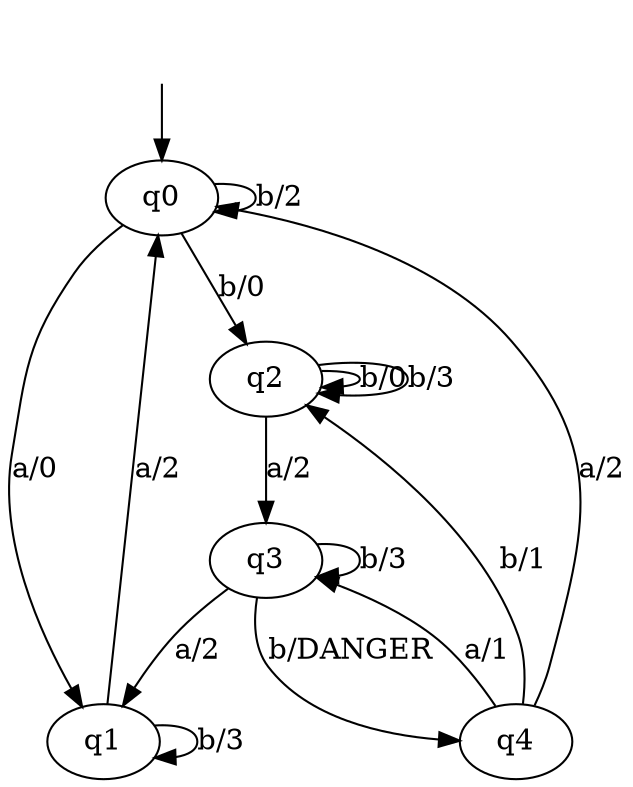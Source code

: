 digraph LearnedModel {
q0 [label=q0];
q1 [label=q1];
q2 [label=q2];
q3 [label=q3];
q4 [label=q4];
q0 -> q1  [label="a/0"];
q0 -> q0  [label="b/2"];
q0 -> q2  [label="b/0"];

q1 -> q0  [label="a/2"];
q1 -> q1  [label="b/3"];

q2 -> q3  [label="a/2"];
q2 -> q2  [label="b/0"];
q2 -> q2  [label="b/3"];

q3 -> q1  [label="a/2"];
q3 -> q3  [label="b/3"];
q3 -> q4  [label="b/DANGER"];

q4 -> q3  [label="a/1"];
q4 -> q0  [label="a/2"];
q4 -> q2  [label="b/1"];
__start0 [label="", shape=none];
__start0 -> q0  [label=""];
}